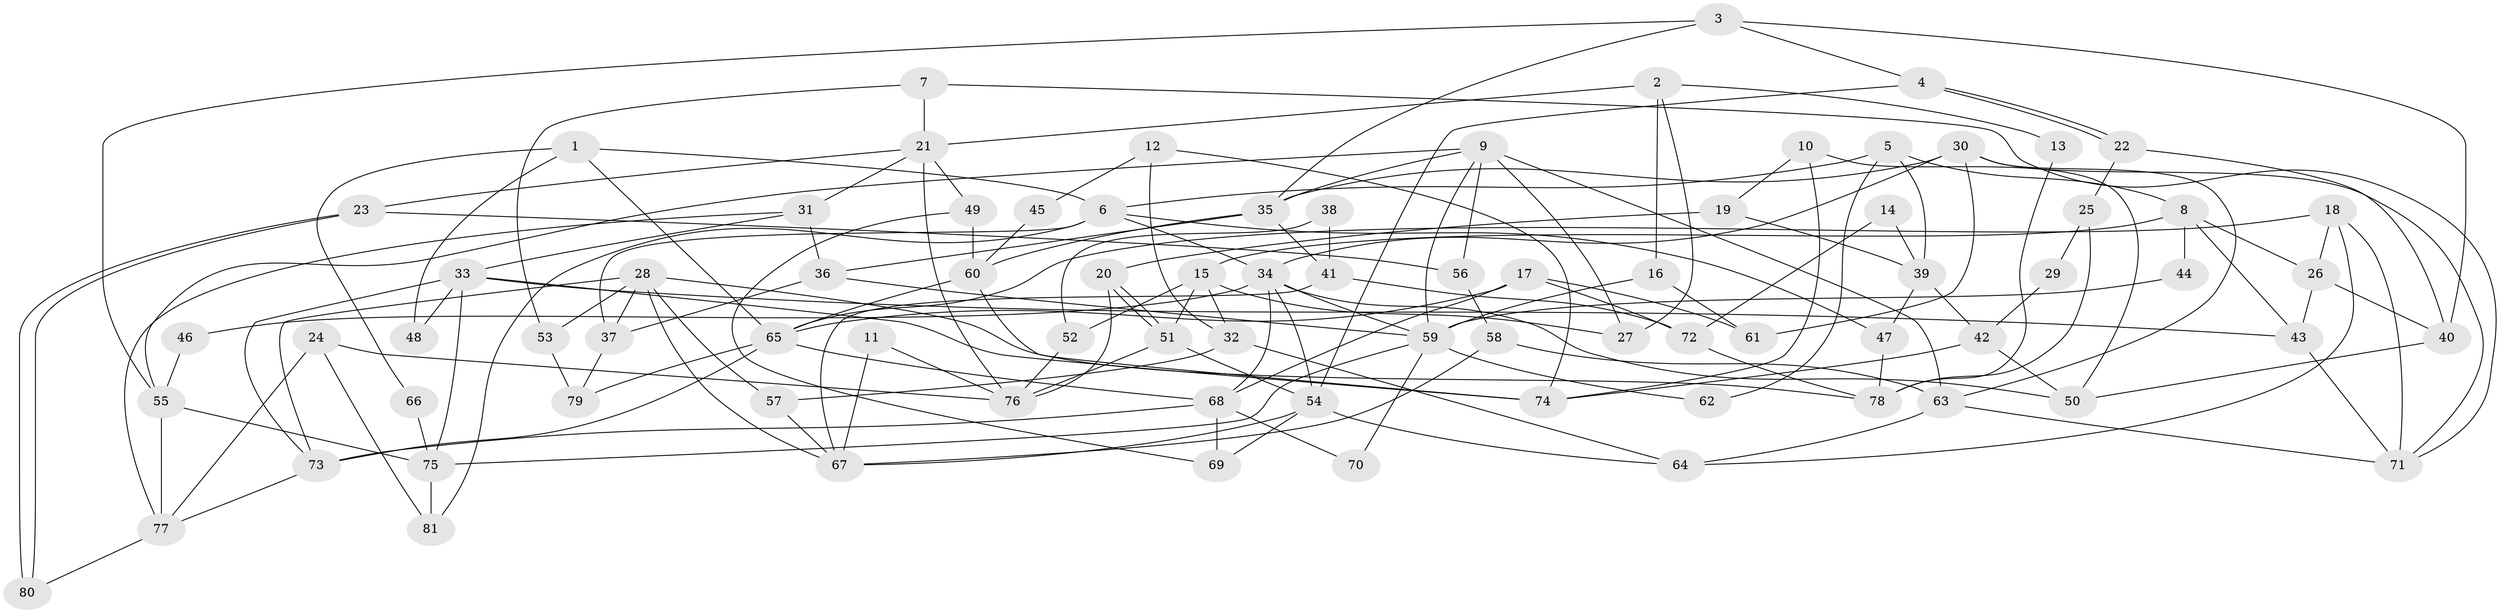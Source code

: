 // Generated by graph-tools (version 1.1) at 2025/49/03/09/25 04:49:49]
// undirected, 81 vertices, 162 edges
graph export_dot {
graph [start="1"]
  node [color=gray90,style=filled];
  1;
  2;
  3;
  4;
  5;
  6;
  7;
  8;
  9;
  10;
  11;
  12;
  13;
  14;
  15;
  16;
  17;
  18;
  19;
  20;
  21;
  22;
  23;
  24;
  25;
  26;
  27;
  28;
  29;
  30;
  31;
  32;
  33;
  34;
  35;
  36;
  37;
  38;
  39;
  40;
  41;
  42;
  43;
  44;
  45;
  46;
  47;
  48;
  49;
  50;
  51;
  52;
  53;
  54;
  55;
  56;
  57;
  58;
  59;
  60;
  61;
  62;
  63;
  64;
  65;
  66;
  67;
  68;
  69;
  70;
  71;
  72;
  73;
  74;
  75;
  76;
  77;
  78;
  79;
  80;
  81;
  1 -- 65;
  1 -- 6;
  1 -- 48;
  1 -- 66;
  2 -- 21;
  2 -- 16;
  2 -- 13;
  2 -- 27;
  3 -- 55;
  3 -- 35;
  3 -- 4;
  3 -- 40;
  4 -- 22;
  4 -- 22;
  4 -- 54;
  5 -- 8;
  5 -- 6;
  5 -- 39;
  5 -- 62;
  6 -- 81;
  6 -- 34;
  6 -- 37;
  6 -- 47;
  7 -- 21;
  7 -- 53;
  7 -- 71;
  8 -- 15;
  8 -- 43;
  8 -- 26;
  8 -- 44;
  9 -- 56;
  9 -- 63;
  9 -- 27;
  9 -- 35;
  9 -- 55;
  9 -- 59;
  10 -- 50;
  10 -- 74;
  10 -- 19;
  11 -- 76;
  11 -- 67;
  12 -- 32;
  12 -- 74;
  12 -- 45;
  13 -- 78;
  14 -- 39;
  14 -- 72;
  15 -- 27;
  15 -- 51;
  15 -- 32;
  15 -- 52;
  16 -- 61;
  16 -- 59;
  17 -- 68;
  17 -- 72;
  17 -- 61;
  17 -- 65;
  18 -- 71;
  18 -- 65;
  18 -- 26;
  18 -- 64;
  19 -- 20;
  19 -- 39;
  20 -- 51;
  20 -- 51;
  20 -- 76;
  21 -- 49;
  21 -- 31;
  21 -- 23;
  21 -- 76;
  22 -- 40;
  22 -- 25;
  23 -- 80;
  23 -- 80;
  23 -- 56;
  24 -- 76;
  24 -- 77;
  24 -- 81;
  25 -- 78;
  25 -- 29;
  26 -- 40;
  26 -- 43;
  28 -- 37;
  28 -- 73;
  28 -- 53;
  28 -- 57;
  28 -- 67;
  28 -- 78;
  29 -- 42;
  30 -- 71;
  30 -- 34;
  30 -- 35;
  30 -- 61;
  30 -- 63;
  31 -- 77;
  31 -- 36;
  31 -- 33;
  32 -- 57;
  32 -- 64;
  33 -- 43;
  33 -- 48;
  33 -- 73;
  33 -- 74;
  33 -- 75;
  34 -- 50;
  34 -- 54;
  34 -- 46;
  34 -- 59;
  34 -- 68;
  35 -- 36;
  35 -- 41;
  35 -- 60;
  36 -- 59;
  36 -- 37;
  37 -- 79;
  38 -- 52;
  38 -- 41;
  39 -- 42;
  39 -- 47;
  40 -- 50;
  41 -- 67;
  41 -- 72;
  42 -- 74;
  42 -- 50;
  43 -- 71;
  44 -- 59;
  45 -- 60;
  46 -- 55;
  47 -- 78;
  49 -- 60;
  49 -- 69;
  51 -- 54;
  51 -- 76;
  52 -- 76;
  53 -- 79;
  54 -- 64;
  54 -- 67;
  54 -- 69;
  55 -- 75;
  55 -- 77;
  56 -- 58;
  57 -- 67;
  58 -- 67;
  58 -- 63;
  59 -- 62;
  59 -- 70;
  59 -- 75;
  60 -- 65;
  60 -- 74;
  63 -- 64;
  63 -- 71;
  65 -- 68;
  65 -- 73;
  65 -- 79;
  66 -- 75;
  68 -- 73;
  68 -- 69;
  68 -- 70;
  72 -- 78;
  73 -- 77;
  75 -- 81;
  77 -- 80;
}
